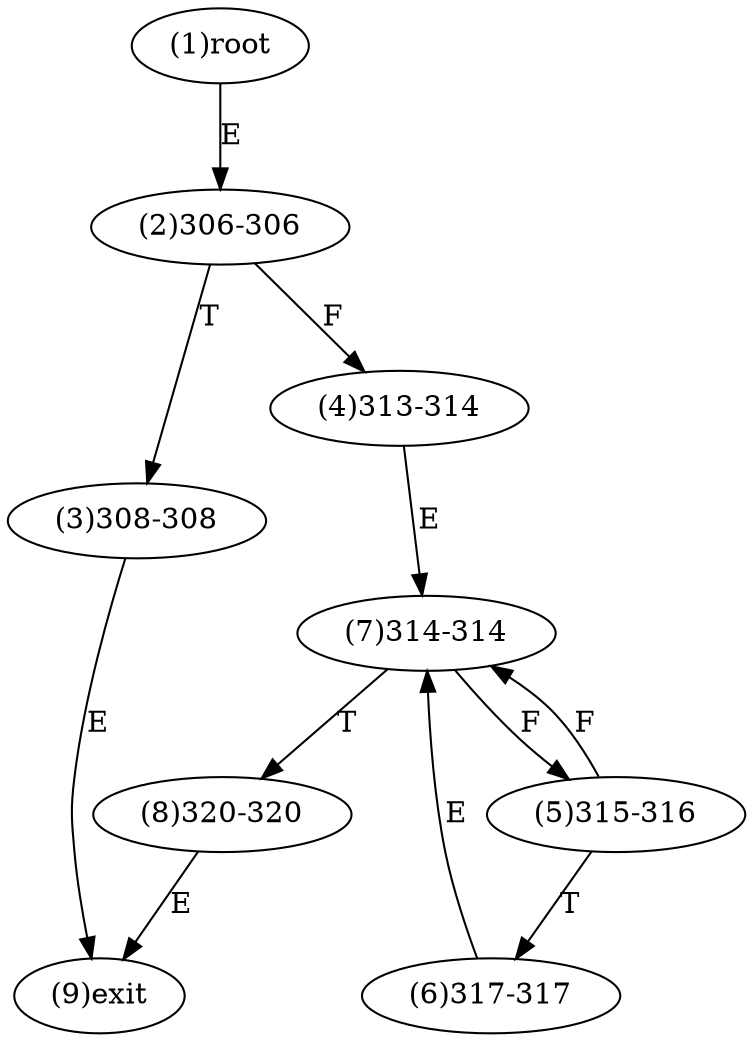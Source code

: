 digraph "" { 
1[ label="(1)root"];
2[ label="(2)306-306"];
3[ label="(3)308-308"];
4[ label="(4)313-314"];
5[ label="(5)315-316"];
6[ label="(6)317-317"];
7[ label="(7)314-314"];
8[ label="(8)320-320"];
9[ label="(9)exit"];
1->2[ label="E"];
2->4[ label="F"];
2->3[ label="T"];
3->9[ label="E"];
4->7[ label="E"];
5->7[ label="F"];
5->6[ label="T"];
6->7[ label="E"];
7->5[ label="F"];
7->8[ label="T"];
8->9[ label="E"];
}